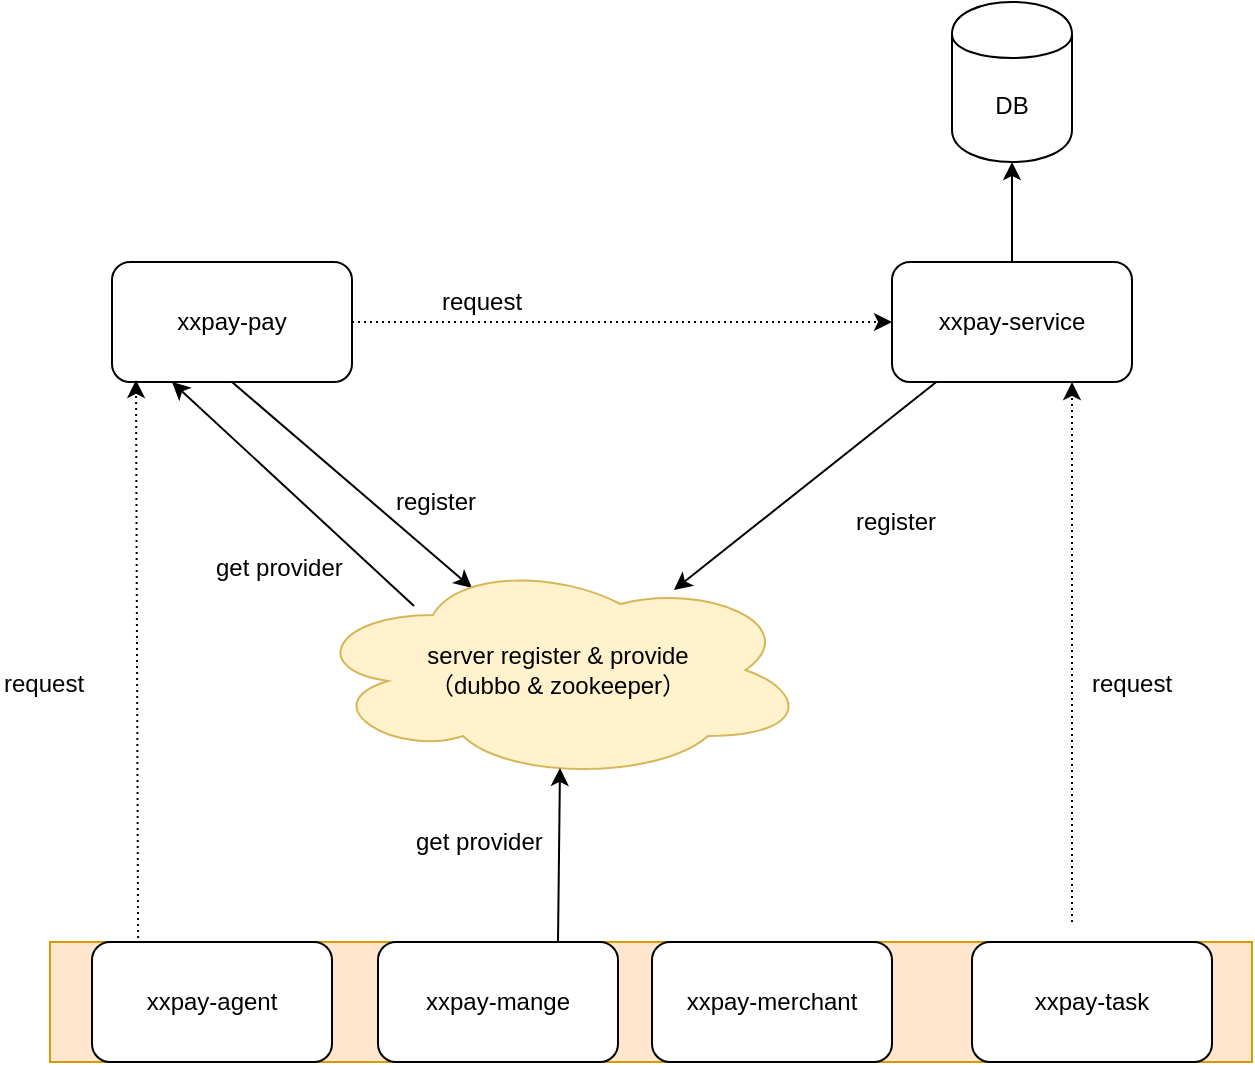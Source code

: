 <mxfile version="11.0.1" type="github"><diagram id="CobonL4kwcfej-ZTGem3" name="第 1 页"><mxGraphModel dx="1106" dy="593" grid="1" gridSize="10" guides="1" tooltips="1" connect="1" arrows="1" fold="1" page="1" pageScale="1" pageWidth="827" pageHeight="1169" math="0" shadow="0"><root><mxCell id="0"/><mxCell id="1" parent="0"/><mxCell id="QWjThyrGVYAY8o8sxJfe-29" value="" style="rounded=0;whiteSpace=wrap;html=1;fillColor=#ffe6cc;strokeColor=#d79b00;" parent="1" vertex="1"><mxGeometry x="159" y="500" width="601" height="60" as="geometry"/></mxCell><mxCell id="JPR0-ScDTWQND1yOjbNn-2" style="edgeStyle=orthogonalEdgeStyle;rounded=0;orthogonalLoop=1;jettySize=auto;html=1;exitX=0.5;exitY=0;exitDx=0;exitDy=0;entryX=0.5;entryY=1;entryDx=0;entryDy=0;" edge="1" parent="1" source="QWjThyrGVYAY8o8sxJfe-1" target="JPR0-ScDTWQND1yOjbNn-1"><mxGeometry relative="1" as="geometry"/></mxCell><mxCell id="QWjThyrGVYAY8o8sxJfe-1" value="xxpay-service" style="rounded=1;whiteSpace=wrap;html=1;" parent="1" vertex="1"><mxGeometry x="580" y="160" width="120" height="60" as="geometry"/></mxCell><mxCell id="QWjThyrGVYAY8o8sxJfe-2" value="xxpay-pay" style="rounded=1;whiteSpace=wrap;html=1;" parent="1" vertex="1"><mxGeometry x="190" y="160" width="120" height="60" as="geometry"/></mxCell><mxCell id="QWjThyrGVYAY8o8sxJfe-3" value="" style="endArrow=classic;html=1;exitX=0.5;exitY=1;exitDx=0;exitDy=0;entryX=0.328;entryY=0.127;entryDx=0;entryDy=0;entryPerimeter=0;" parent="1" source="QWjThyrGVYAY8o8sxJfe-2" target="QWjThyrGVYAY8o8sxJfe-5" edge="1"><mxGeometry width="50" height="50" relative="1" as="geometry"><mxPoint x="380" y="80" as="sourcePoint"/><mxPoint x="360" y="430" as="targetPoint"/></mxGeometry></mxCell><mxCell id="QWjThyrGVYAY8o8sxJfe-5" value="server register &amp;amp; provide&lt;br&gt;（dubbo &amp;amp; zookeeper）" style="ellipse;shape=cloud;whiteSpace=wrap;html=1;fillColor=#fff2cc;strokeColor=#d6b656;" parent="1" vertex="1"><mxGeometry x="288" y="309" width="250" height="110" as="geometry"/></mxCell><mxCell id="QWjThyrGVYAY8o8sxJfe-7" value="" style="endArrow=classic;html=1;entryX=0.732;entryY=0.136;entryDx=0;entryDy=0;entryPerimeter=0;" parent="1" source="QWjThyrGVYAY8o8sxJfe-1" target="QWjThyrGVYAY8o8sxJfe-5" edge="1"><mxGeometry width="50" height="50" relative="1" as="geometry"><mxPoint x="190" y="630" as="sourcePoint"/><mxPoint x="240" y="580" as="targetPoint"/></mxGeometry></mxCell><mxCell id="QWjThyrGVYAY8o8sxJfe-9" value="register" style="text;html=1;resizable=0;points=[];autosize=1;align=left;verticalAlign=top;spacingTop=-4;" parent="1" vertex="1"><mxGeometry x="560" y="280" width="60" height="20" as="geometry"/></mxCell><mxCell id="QWjThyrGVYAY8o8sxJfe-10" value="register" style="text;html=1;resizable=0;points=[];autosize=1;align=left;verticalAlign=top;spacingTop=-4;" parent="1" vertex="1"><mxGeometry x="330" y="270" width="60" height="20" as="geometry"/></mxCell><mxCell id="QWjThyrGVYAY8o8sxJfe-15" value="xxpay-agent" style="rounded=1;whiteSpace=wrap;html=1;" parent="1" vertex="1"><mxGeometry x="180" y="500" width="120" height="60" as="geometry"/></mxCell><mxCell id="QWjThyrGVYAY8o8sxJfe-16" value="xxpay-merchant" style="rounded=1;whiteSpace=wrap;html=1;" parent="1" vertex="1"><mxGeometry x="460" y="500" width="120" height="60" as="geometry"/></mxCell><mxCell id="QWjThyrGVYAY8o8sxJfe-22" value="" style="endArrow=classic;html=1;entryX=0.504;entryY=0.945;entryDx=0;entryDy=0;entryPerimeter=0;exitX=0.5;exitY=0;exitDx=0;exitDy=0;" parent="1" target="QWjThyrGVYAY8o8sxJfe-5" edge="1"><mxGeometry width="50" height="50" relative="1" as="geometry"><mxPoint x="413" y="500" as="sourcePoint"/><mxPoint x="460" y="430" as="targetPoint"/></mxGeometry></mxCell><mxCell id="QWjThyrGVYAY8o8sxJfe-25" value="get provider" style="text;html=1;resizable=0;points=[];autosize=1;align=left;verticalAlign=top;spacingTop=-4;" parent="1" vertex="1"><mxGeometry x="340" y="440" width="80" height="20" as="geometry"/></mxCell><mxCell id="QWjThyrGVYAY8o8sxJfe-32" value="" style="endArrow=classic;html=1;entryX=0.75;entryY=1;entryDx=0;entryDy=0;dashed=1;dashPattern=1 2;" parent="1" target="QWjThyrGVYAY8o8sxJfe-1" edge="1"><mxGeometry width="50" height="50" relative="1" as="geometry"><mxPoint x="670" y="490" as="sourcePoint"/><mxPoint x="190" y="580" as="targetPoint"/></mxGeometry></mxCell><mxCell id="QWjThyrGVYAY8o8sxJfe-34" value="" style="endArrow=classic;html=1;dashed=1;dashPattern=1 2;entryX=0.1;entryY=0.983;entryDx=0;entryDy=0;entryPerimeter=0;exitX=0.192;exitY=-0.033;exitDx=0;exitDy=0;exitPerimeter=0;" parent="1" source="QWjThyrGVYAY8o8sxJfe-15" target="QWjThyrGVYAY8o8sxJfe-2" edge="1"><mxGeometry width="50" height="50" relative="1" as="geometry"><mxPoint x="190" y="280" as="sourcePoint"/><mxPoint x="240" y="230" as="targetPoint"/></mxGeometry></mxCell><mxCell id="QWjThyrGVYAY8o8sxJfe-35" value="request" style="text;html=1;resizable=0;points=[];autosize=1;align=left;verticalAlign=top;spacingTop=-4;" parent="1" vertex="1"><mxGeometry x="134" y="361" width="60" height="20" as="geometry"/></mxCell><mxCell id="QWjThyrGVYAY8o8sxJfe-36" value="request" style="text;html=1;resizable=0;points=[];autosize=1;align=left;verticalAlign=top;spacingTop=-4;" parent="1" vertex="1"><mxGeometry x="678" y="361" width="60" height="20" as="geometry"/></mxCell><mxCell id="QWjThyrGVYAY8o8sxJfe-37" value="" style="endArrow=classic;html=1;entryX=0.25;entryY=1;entryDx=0;entryDy=0;exitX=0.212;exitY=0.209;exitDx=0;exitDy=0;exitPerimeter=0;" parent="1" source="QWjThyrGVYAY8o8sxJfe-5" target="QWjThyrGVYAY8o8sxJfe-2" edge="1"><mxGeometry width="50" height="50" relative="1" as="geometry"><mxPoint x="230" y="310" as="sourcePoint"/><mxPoint x="280" y="260" as="targetPoint"/></mxGeometry></mxCell><mxCell id="QWjThyrGVYAY8o8sxJfe-38" value="get provider" style="text;html=1;resizable=0;points=[];autosize=1;align=left;verticalAlign=top;spacingTop=-4;" parent="1" vertex="1"><mxGeometry x="240" y="303" width="80" height="20" as="geometry"/></mxCell><mxCell id="QWjThyrGVYAY8o8sxJfe-40" value="" style="endArrow=classic;html=1;dashed=1;dashPattern=1 2;" parent="1" source="QWjThyrGVYAY8o8sxJfe-2" target="QWjThyrGVYAY8o8sxJfe-1" edge="1"><mxGeometry width="50" height="50" relative="1" as="geometry"><mxPoint x="350" y="190" as="sourcePoint"/><mxPoint x="400" y="140" as="targetPoint"/></mxGeometry></mxCell><mxCell id="QWjThyrGVYAY8o8sxJfe-41" value="request&lt;br&gt;" style="text;html=1;resizable=0;points=[];autosize=1;align=left;verticalAlign=top;spacingTop=-4;" parent="1" vertex="1"><mxGeometry x="353" y="170" width="60" height="20" as="geometry"/></mxCell><mxCell id="QWjThyrGVYAY8o8sxJfe-46" value="xxpay-task" style="rounded=1;whiteSpace=wrap;html=1;" parent="1" vertex="1"><mxGeometry x="620" y="500" width="120" height="60" as="geometry"/></mxCell><mxCell id="QWjThyrGVYAY8o8sxJfe-47" value="xxpay-mange" style="rounded=1;whiteSpace=wrap;html=1;" parent="1" vertex="1"><mxGeometry x="323" y="500" width="120" height="60" as="geometry"/></mxCell><mxCell id="JPR0-ScDTWQND1yOjbNn-1" value="DB" style="shape=cylinder;whiteSpace=wrap;html=1;boundedLbl=1;backgroundOutline=1;" vertex="1" parent="1"><mxGeometry x="610" y="30" width="60" height="80" as="geometry"/></mxCell></root></mxGraphModel></diagram></mxfile>